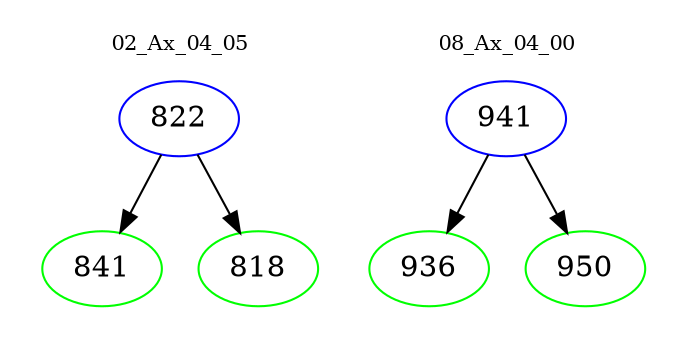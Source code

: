 digraph{
subgraph cluster_0 {
color = white
label = "02_Ax_04_05";
fontsize=10;
T0_822 [label="822", color="blue"]
T0_822 -> T0_841 [color="black"]
T0_841 [label="841", color="green"]
T0_822 -> T0_818 [color="black"]
T0_818 [label="818", color="green"]
}
subgraph cluster_1 {
color = white
label = "08_Ax_04_00";
fontsize=10;
T1_941 [label="941", color="blue"]
T1_941 -> T1_936 [color="black"]
T1_936 [label="936", color="green"]
T1_941 -> T1_950 [color="black"]
T1_950 [label="950", color="green"]
}
}
